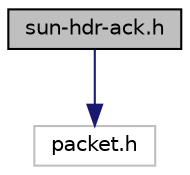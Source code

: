 digraph "sun-hdr-ack.h"
{
 // LATEX_PDF_SIZE
  edge [fontname="Helvetica",fontsize="10",labelfontname="Helvetica",labelfontsize="10"];
  node [fontname="Helvetica",fontsize="10",shape=record];
  Node1 [label="sun-hdr-ack.h",height=0.2,width=0.4,color="black", fillcolor="grey75", style="filled", fontcolor="black",tooltip="Provides the Ack Messages header description."];
  Node1 -> Node2 [color="midnightblue",fontsize="10",style="solid",fontname="Helvetica"];
  Node2 [label="packet.h",height=0.2,width=0.4,color="grey75", fillcolor="white", style="filled",tooltip=" "];
}
